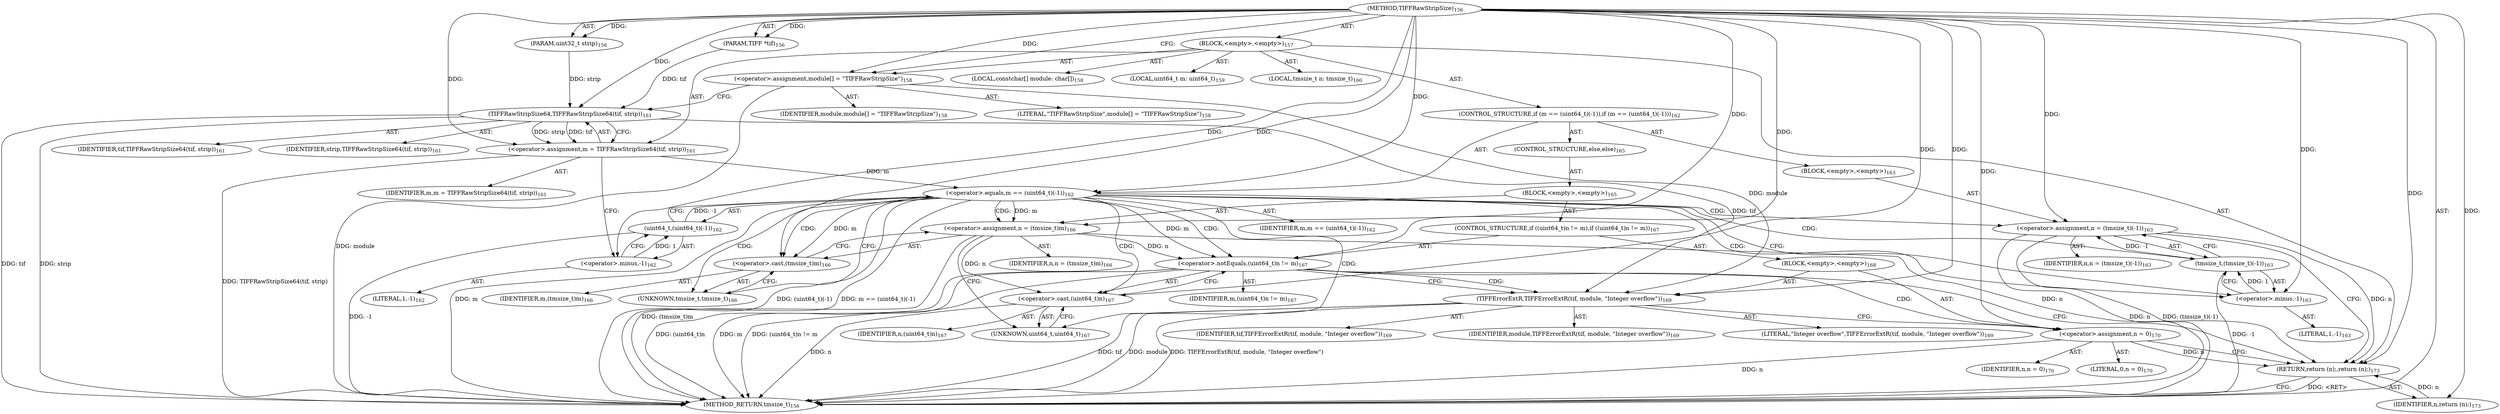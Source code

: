 digraph "TIFFRawStripSize" {  
"11265" [label = <(METHOD,TIFFRawStripSize)<SUB>156</SUB>> ]
"11266" [label = <(PARAM,TIFF *tif)<SUB>156</SUB>> ]
"11267" [label = <(PARAM,uint32_t strip)<SUB>156</SUB>> ]
"11268" [label = <(BLOCK,&lt;empty&gt;,&lt;empty&gt;)<SUB>157</SUB>> ]
"11269" [label = <(LOCAL,constchar[] module: char[])<SUB>158</SUB>> ]
"11270" [label = <(&lt;operator&gt;.assignment,module[] = &quot;TIFFRawStripSize&quot;)<SUB>158</SUB>> ]
"11271" [label = <(IDENTIFIER,module,module[] = &quot;TIFFRawStripSize&quot;)<SUB>158</SUB>> ]
"11272" [label = <(LITERAL,&quot;TIFFRawStripSize&quot;,module[] = &quot;TIFFRawStripSize&quot;)<SUB>158</SUB>> ]
"11273" [label = <(LOCAL,uint64_t m: uint64_t)<SUB>159</SUB>> ]
"11274" [label = <(LOCAL,tmsize_t n: tmsize_t)<SUB>160</SUB>> ]
"11275" [label = <(&lt;operator&gt;.assignment,m = TIFFRawStripSize64(tif, strip))<SUB>161</SUB>> ]
"11276" [label = <(IDENTIFIER,m,m = TIFFRawStripSize64(tif, strip))<SUB>161</SUB>> ]
"11277" [label = <(TIFFRawStripSize64,TIFFRawStripSize64(tif, strip))<SUB>161</SUB>> ]
"11278" [label = <(IDENTIFIER,tif,TIFFRawStripSize64(tif, strip))<SUB>161</SUB>> ]
"11279" [label = <(IDENTIFIER,strip,TIFFRawStripSize64(tif, strip))<SUB>161</SUB>> ]
"11280" [label = <(CONTROL_STRUCTURE,if (m == (uint64_t)(-1)),if (m == (uint64_t)(-1)))<SUB>162</SUB>> ]
"11281" [label = <(&lt;operator&gt;.equals,m == (uint64_t)(-1))<SUB>162</SUB>> ]
"11282" [label = <(IDENTIFIER,m,m == (uint64_t)(-1))<SUB>162</SUB>> ]
"11283" [label = <(uint64_t,(uint64_t)(-1))<SUB>162</SUB>> ]
"11284" [label = <(&lt;operator&gt;.minus,-1)<SUB>162</SUB>> ]
"11285" [label = <(LITERAL,1,-1)<SUB>162</SUB>> ]
"11286" [label = <(BLOCK,&lt;empty&gt;,&lt;empty&gt;)<SUB>163</SUB>> ]
"11287" [label = <(&lt;operator&gt;.assignment,n = (tmsize_t)(-1))<SUB>163</SUB>> ]
"11288" [label = <(IDENTIFIER,n,n = (tmsize_t)(-1))<SUB>163</SUB>> ]
"11289" [label = <(tmsize_t,(tmsize_t)(-1))<SUB>163</SUB>> ]
"11290" [label = <(&lt;operator&gt;.minus,-1)<SUB>163</SUB>> ]
"11291" [label = <(LITERAL,1,-1)<SUB>163</SUB>> ]
"11292" [label = <(CONTROL_STRUCTURE,else,else)<SUB>165</SUB>> ]
"11293" [label = <(BLOCK,&lt;empty&gt;,&lt;empty&gt;)<SUB>165</SUB>> ]
"11294" [label = <(&lt;operator&gt;.assignment,n = (tmsize_t)m)<SUB>166</SUB>> ]
"11295" [label = <(IDENTIFIER,n,n = (tmsize_t)m)<SUB>166</SUB>> ]
"11296" [label = <(&lt;operator&gt;.cast,(tmsize_t)m)<SUB>166</SUB>> ]
"11297" [label = <(UNKNOWN,tmsize_t,tmsize_t)<SUB>166</SUB>> ]
"11298" [label = <(IDENTIFIER,m,(tmsize_t)m)<SUB>166</SUB>> ]
"11299" [label = <(CONTROL_STRUCTURE,if ((uint64_t)n != m),if ((uint64_t)n != m))<SUB>167</SUB>> ]
"11300" [label = <(&lt;operator&gt;.notEquals,(uint64_t)n != m)<SUB>167</SUB>> ]
"11301" [label = <(&lt;operator&gt;.cast,(uint64_t)n)<SUB>167</SUB>> ]
"11302" [label = <(UNKNOWN,uint64_t,uint64_t)<SUB>167</SUB>> ]
"11303" [label = <(IDENTIFIER,n,(uint64_t)n)<SUB>167</SUB>> ]
"11304" [label = <(IDENTIFIER,m,(uint64_t)n != m)<SUB>167</SUB>> ]
"11305" [label = <(BLOCK,&lt;empty&gt;,&lt;empty&gt;)<SUB>168</SUB>> ]
"11306" [label = <(TIFFErrorExtR,TIFFErrorExtR(tif, module, &quot;Integer overflow&quot;))<SUB>169</SUB>> ]
"11307" [label = <(IDENTIFIER,tif,TIFFErrorExtR(tif, module, &quot;Integer overflow&quot;))<SUB>169</SUB>> ]
"11308" [label = <(IDENTIFIER,module,TIFFErrorExtR(tif, module, &quot;Integer overflow&quot;))<SUB>169</SUB>> ]
"11309" [label = <(LITERAL,&quot;Integer overflow&quot;,TIFFErrorExtR(tif, module, &quot;Integer overflow&quot;))<SUB>169</SUB>> ]
"11310" [label = <(&lt;operator&gt;.assignment,n = 0)<SUB>170</SUB>> ]
"11311" [label = <(IDENTIFIER,n,n = 0)<SUB>170</SUB>> ]
"11312" [label = <(LITERAL,0,n = 0)<SUB>170</SUB>> ]
"11313" [label = <(RETURN,return (n);,return (n);)<SUB>173</SUB>> ]
"11314" [label = <(IDENTIFIER,n,return (n);)<SUB>173</SUB>> ]
"11315" [label = <(METHOD_RETURN,tmsize_t)<SUB>156</SUB>> ]
  "11265" -> "11266"  [ label = "AST: "] 
  "11265" -> "11267"  [ label = "AST: "] 
  "11265" -> "11268"  [ label = "AST: "] 
  "11265" -> "11315"  [ label = "AST: "] 
  "11268" -> "11269"  [ label = "AST: "] 
  "11268" -> "11270"  [ label = "AST: "] 
  "11268" -> "11273"  [ label = "AST: "] 
  "11268" -> "11274"  [ label = "AST: "] 
  "11268" -> "11275"  [ label = "AST: "] 
  "11268" -> "11280"  [ label = "AST: "] 
  "11268" -> "11313"  [ label = "AST: "] 
  "11270" -> "11271"  [ label = "AST: "] 
  "11270" -> "11272"  [ label = "AST: "] 
  "11275" -> "11276"  [ label = "AST: "] 
  "11275" -> "11277"  [ label = "AST: "] 
  "11277" -> "11278"  [ label = "AST: "] 
  "11277" -> "11279"  [ label = "AST: "] 
  "11280" -> "11281"  [ label = "AST: "] 
  "11280" -> "11286"  [ label = "AST: "] 
  "11280" -> "11292"  [ label = "AST: "] 
  "11281" -> "11282"  [ label = "AST: "] 
  "11281" -> "11283"  [ label = "AST: "] 
  "11283" -> "11284"  [ label = "AST: "] 
  "11284" -> "11285"  [ label = "AST: "] 
  "11286" -> "11287"  [ label = "AST: "] 
  "11287" -> "11288"  [ label = "AST: "] 
  "11287" -> "11289"  [ label = "AST: "] 
  "11289" -> "11290"  [ label = "AST: "] 
  "11290" -> "11291"  [ label = "AST: "] 
  "11292" -> "11293"  [ label = "AST: "] 
  "11293" -> "11294"  [ label = "AST: "] 
  "11293" -> "11299"  [ label = "AST: "] 
  "11294" -> "11295"  [ label = "AST: "] 
  "11294" -> "11296"  [ label = "AST: "] 
  "11296" -> "11297"  [ label = "AST: "] 
  "11296" -> "11298"  [ label = "AST: "] 
  "11299" -> "11300"  [ label = "AST: "] 
  "11299" -> "11305"  [ label = "AST: "] 
  "11300" -> "11301"  [ label = "AST: "] 
  "11300" -> "11304"  [ label = "AST: "] 
  "11301" -> "11302"  [ label = "AST: "] 
  "11301" -> "11303"  [ label = "AST: "] 
  "11305" -> "11306"  [ label = "AST: "] 
  "11305" -> "11310"  [ label = "AST: "] 
  "11306" -> "11307"  [ label = "AST: "] 
  "11306" -> "11308"  [ label = "AST: "] 
  "11306" -> "11309"  [ label = "AST: "] 
  "11310" -> "11311"  [ label = "AST: "] 
  "11310" -> "11312"  [ label = "AST: "] 
  "11313" -> "11314"  [ label = "AST: "] 
  "11270" -> "11277"  [ label = "CFG: "] 
  "11275" -> "11284"  [ label = "CFG: "] 
  "11313" -> "11315"  [ label = "CFG: "] 
  "11277" -> "11275"  [ label = "CFG: "] 
  "11281" -> "11290"  [ label = "CFG: "] 
  "11281" -> "11297"  [ label = "CFG: "] 
  "11283" -> "11281"  [ label = "CFG: "] 
  "11287" -> "11313"  [ label = "CFG: "] 
  "11284" -> "11283"  [ label = "CFG: "] 
  "11289" -> "11287"  [ label = "CFG: "] 
  "11294" -> "11302"  [ label = "CFG: "] 
  "11290" -> "11289"  [ label = "CFG: "] 
  "11296" -> "11294"  [ label = "CFG: "] 
  "11300" -> "11306"  [ label = "CFG: "] 
  "11300" -> "11313"  [ label = "CFG: "] 
  "11297" -> "11296"  [ label = "CFG: "] 
  "11301" -> "11300"  [ label = "CFG: "] 
  "11306" -> "11310"  [ label = "CFG: "] 
  "11310" -> "11313"  [ label = "CFG: "] 
  "11302" -> "11301"  [ label = "CFG: "] 
  "11265" -> "11270"  [ label = "CFG: "] 
  "11313" -> "11315"  [ label = "DDG: &lt;RET&gt;"] 
  "11270" -> "11315"  [ label = "DDG: module"] 
  "11277" -> "11315"  [ label = "DDG: tif"] 
  "11277" -> "11315"  [ label = "DDG: strip"] 
  "11275" -> "11315"  [ label = "DDG: TIFFRawStripSize64(tif, strip)"] 
  "11281" -> "11315"  [ label = "DDG: m"] 
  "11283" -> "11315"  [ label = "DDG: -1"] 
  "11281" -> "11315"  [ label = "DDG: (uint64_t)(-1)"] 
  "11281" -> "11315"  [ label = "DDG: m == (uint64_t)(-1)"] 
  "11294" -> "11315"  [ label = "DDG: (tmsize_t)m"] 
  "11301" -> "11315"  [ label = "DDG: n"] 
  "11300" -> "11315"  [ label = "DDG: (uint64_t)n"] 
  "11300" -> "11315"  [ label = "DDG: m"] 
  "11300" -> "11315"  [ label = "DDG: (uint64_t)n != m"] 
  "11306" -> "11315"  [ label = "DDG: tif"] 
  "11306" -> "11315"  [ label = "DDG: module"] 
  "11306" -> "11315"  [ label = "DDG: TIFFErrorExtR(tif, module, &quot;Integer overflow&quot;)"] 
  "11310" -> "11315"  [ label = "DDG: n"] 
  "11287" -> "11315"  [ label = "DDG: n"] 
  "11289" -> "11315"  [ label = "DDG: -1"] 
  "11287" -> "11315"  [ label = "DDG: (tmsize_t)(-1)"] 
  "11265" -> "11266"  [ label = "DDG: "] 
  "11265" -> "11267"  [ label = "DDG: "] 
  "11265" -> "11270"  [ label = "DDG: "] 
  "11277" -> "11275"  [ label = "DDG: tif"] 
  "11277" -> "11275"  [ label = "DDG: strip"] 
  "11314" -> "11313"  [ label = "DDG: n"] 
  "11310" -> "11313"  [ label = "DDG: n"] 
  "11287" -> "11313"  [ label = "DDG: n"] 
  "11294" -> "11313"  [ label = "DDG: n"] 
  "11265" -> "11313"  [ label = "DDG: "] 
  "11265" -> "11275"  [ label = "DDG: "] 
  "11265" -> "11314"  [ label = "DDG: "] 
  "11266" -> "11277"  [ label = "DDG: tif"] 
  "11265" -> "11277"  [ label = "DDG: "] 
  "11267" -> "11277"  [ label = "DDG: strip"] 
  "11275" -> "11281"  [ label = "DDG: m"] 
  "11265" -> "11281"  [ label = "DDG: "] 
  "11283" -> "11281"  [ label = "DDG: -1"] 
  "11289" -> "11287"  [ label = "DDG: -1"] 
  "11284" -> "11283"  [ label = "DDG: 1"] 
  "11265" -> "11287"  [ label = "DDG: "] 
  "11281" -> "11294"  [ label = "DDG: m"] 
  "11265" -> "11294"  [ label = "DDG: "] 
  "11265" -> "11284"  [ label = "DDG: "] 
  "11290" -> "11289"  [ label = "DDG: 1"] 
  "11265" -> "11290"  [ label = "DDG: "] 
  "11281" -> "11296"  [ label = "DDG: m"] 
  "11265" -> "11296"  [ label = "DDG: "] 
  "11294" -> "11300"  [ label = "DDG: n"] 
  "11265" -> "11300"  [ label = "DDG: "] 
  "11281" -> "11300"  [ label = "DDG: m"] 
  "11265" -> "11310"  [ label = "DDG: "] 
  "11294" -> "11301"  [ label = "DDG: n"] 
  "11265" -> "11301"  [ label = "DDG: "] 
  "11277" -> "11306"  [ label = "DDG: tif"] 
  "11265" -> "11306"  [ label = "DDG: "] 
  "11270" -> "11306"  [ label = "DDG: module"] 
  "11281" -> "11290"  [ label = "CDG: "] 
  "11281" -> "11287"  [ label = "CDG: "] 
  "11281" -> "11294"  [ label = "CDG: "] 
  "11281" -> "11296"  [ label = "CDG: "] 
  "11281" -> "11289"  [ label = "CDG: "] 
  "11281" -> "11300"  [ label = "CDG: "] 
  "11281" -> "11302"  [ label = "CDG: "] 
  "11281" -> "11297"  [ label = "CDG: "] 
  "11281" -> "11301"  [ label = "CDG: "] 
  "11300" -> "11306"  [ label = "CDG: "] 
  "11300" -> "11310"  [ label = "CDG: "] 
}
